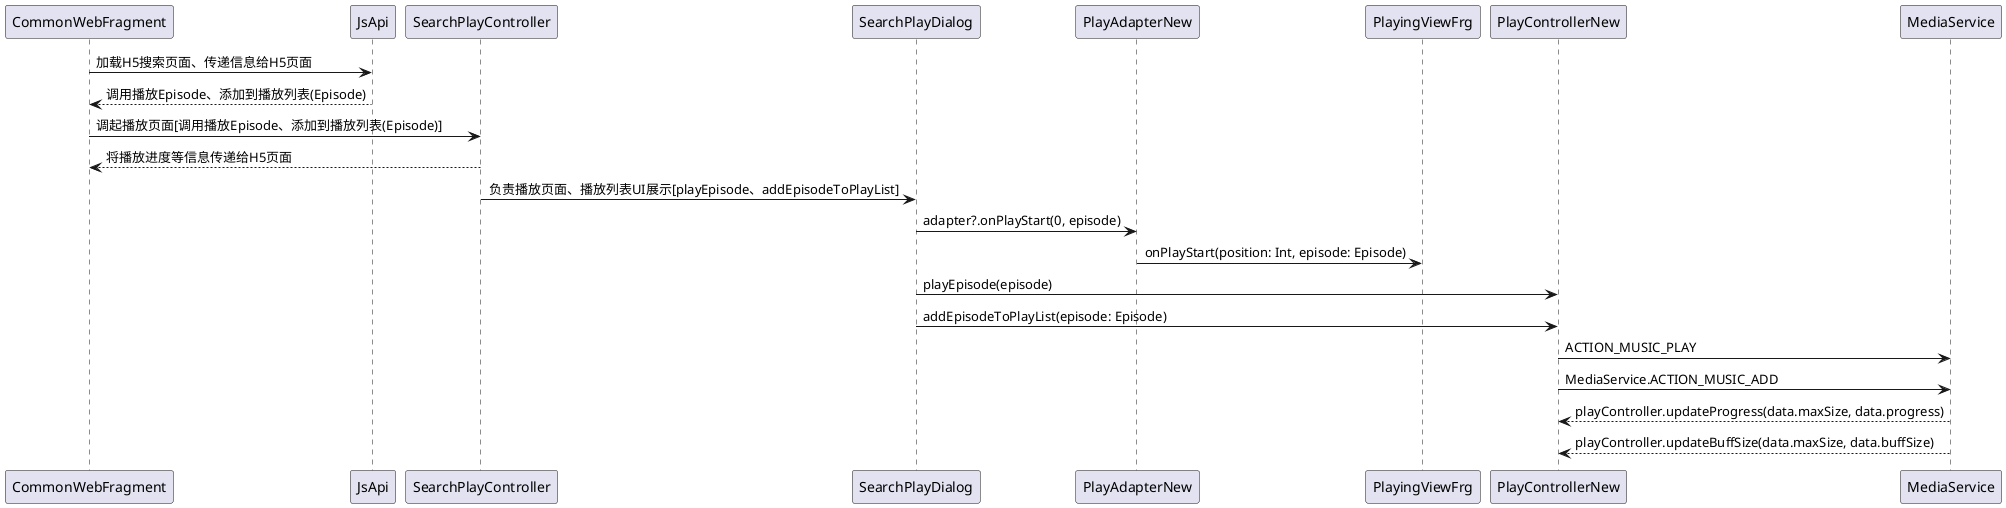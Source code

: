 @startuml
CommonWebFragment -> JsApi: 加载H5搜索页面、传递信息给H5页面
JsApi --> CommonWebFragment: 调用播放Episode、添加到播放列表(Episode)

CommonWebFragment -> SearchPlayController: 调起播放页面[调用播放Episode、添加到播放列表(Episode)]
CommonWebFragment <-- SearchPlayController: 将播放进度等信息传递给H5页面

SearchPlayController -> SearchPlayDialog: 负责播放页面、播放列表UI展示[playEpisode、addEpisodeToPlayList]
SearchPlayDialog -> PlayAdapterNew: adapter?.onPlayStart(0, episode)
PlayAdapterNew -> PlayingViewFrg: onPlayStart(position: Int, episode: Episode)
SearchPlayDialog -> PlayControllerNew: playEpisode(episode)
SearchPlayDialog -> PlayControllerNew: addEpisodeToPlayList(episode: Episode)

PlayControllerNew -> MediaService: ACTION_MUSIC_PLAY
PlayControllerNew -> MediaService: MediaService.ACTION_MUSIC_ADD
PlayControllerNew <-- MediaService: playController.updateProgress(data.maxSize, data.progress)
PlayControllerNew <-- MediaService: playController.updateBuffSize(data.maxSize, data.buffSize)
@enduml
@startuml

SearchPlayController -> SearchPlayDialog: 轮询插嘴内容传递给Dialog - addComments(comments: ArrayList<CommentBean>)
SearchPlayDialog -> PlayAdapterNew: adapter?.addComments(comments)
PlayAdapterNew -> PlayingViewFrg: playingViewFrg.addComments(comments)


@enduml